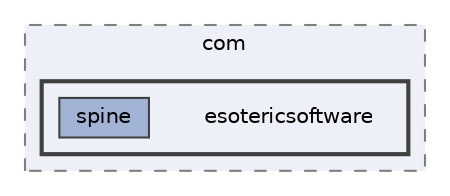 digraph "external/spine-runtimes/spine-android/spine-android/src/main/java/com/esotericsoftware"
{
 // LATEX_PDF_SIZE
  bgcolor="transparent";
  edge [fontname=Helvetica,fontsize=10,labelfontname=Helvetica,labelfontsize=10];
  node [fontname=Helvetica,fontsize=10,shape=box,height=0.2,width=0.4];
  compound=true
  subgraph clusterdir_dbc8e9200c2e4006769f917ed592f632 {
    graph [ bgcolor="#edf0f7", pencolor="grey50", label="com", fontname=Helvetica,fontsize=10 style="filled,dashed", URL="dir_dbc8e9200c2e4006769f917ed592f632.html",tooltip=""]
  subgraph clusterdir_2aab0cf13787bda00e27c308367ec4f6 {
    graph [ bgcolor="#edf0f7", pencolor="grey25", label="", fontname=Helvetica,fontsize=10 style="filled,bold", URL="dir_2aab0cf13787bda00e27c308367ec4f6.html",tooltip=""]
    dir_2aab0cf13787bda00e27c308367ec4f6 [shape=plaintext, label="esotericsoftware"];
  dir_8d05e7c98c17e934e31cdd3871c4767f [label="spine", fillcolor="#a2b4d6", color="grey25", style="filled", URL="dir_8d05e7c98c17e934e31cdd3871c4767f.html",tooltip=""];
  }
  }
}
